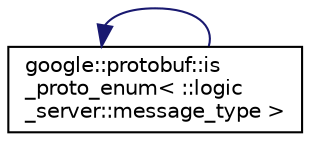 digraph "Graphical Class Hierarchy"
{
  edge [fontname="Helvetica",fontsize="10",labelfontname="Helvetica",labelfontsize="10"];
  node [fontname="Helvetica",fontsize="10",shape=record];
  rankdir="LR";
  Node0 [label="true_type",height=0.2,width=0.4,color="grey75", fillcolor="white", style="filled"];
  Node0 -> Node0 [dir="back",color="midnightblue",fontsize="10",style="solid",fontname="Helvetica"];
  Node0 [label="google::protobuf::is\l_proto_enum\< ::logic\l_server::message_type \>",height=0.2,width=0.4,color="black", fillcolor="white", style="filled",URL="$structgoogle_1_1protobuf_1_1is__proto__enum_3_01_1_1logic__server_1_1message__type_01_4.html"];
}
